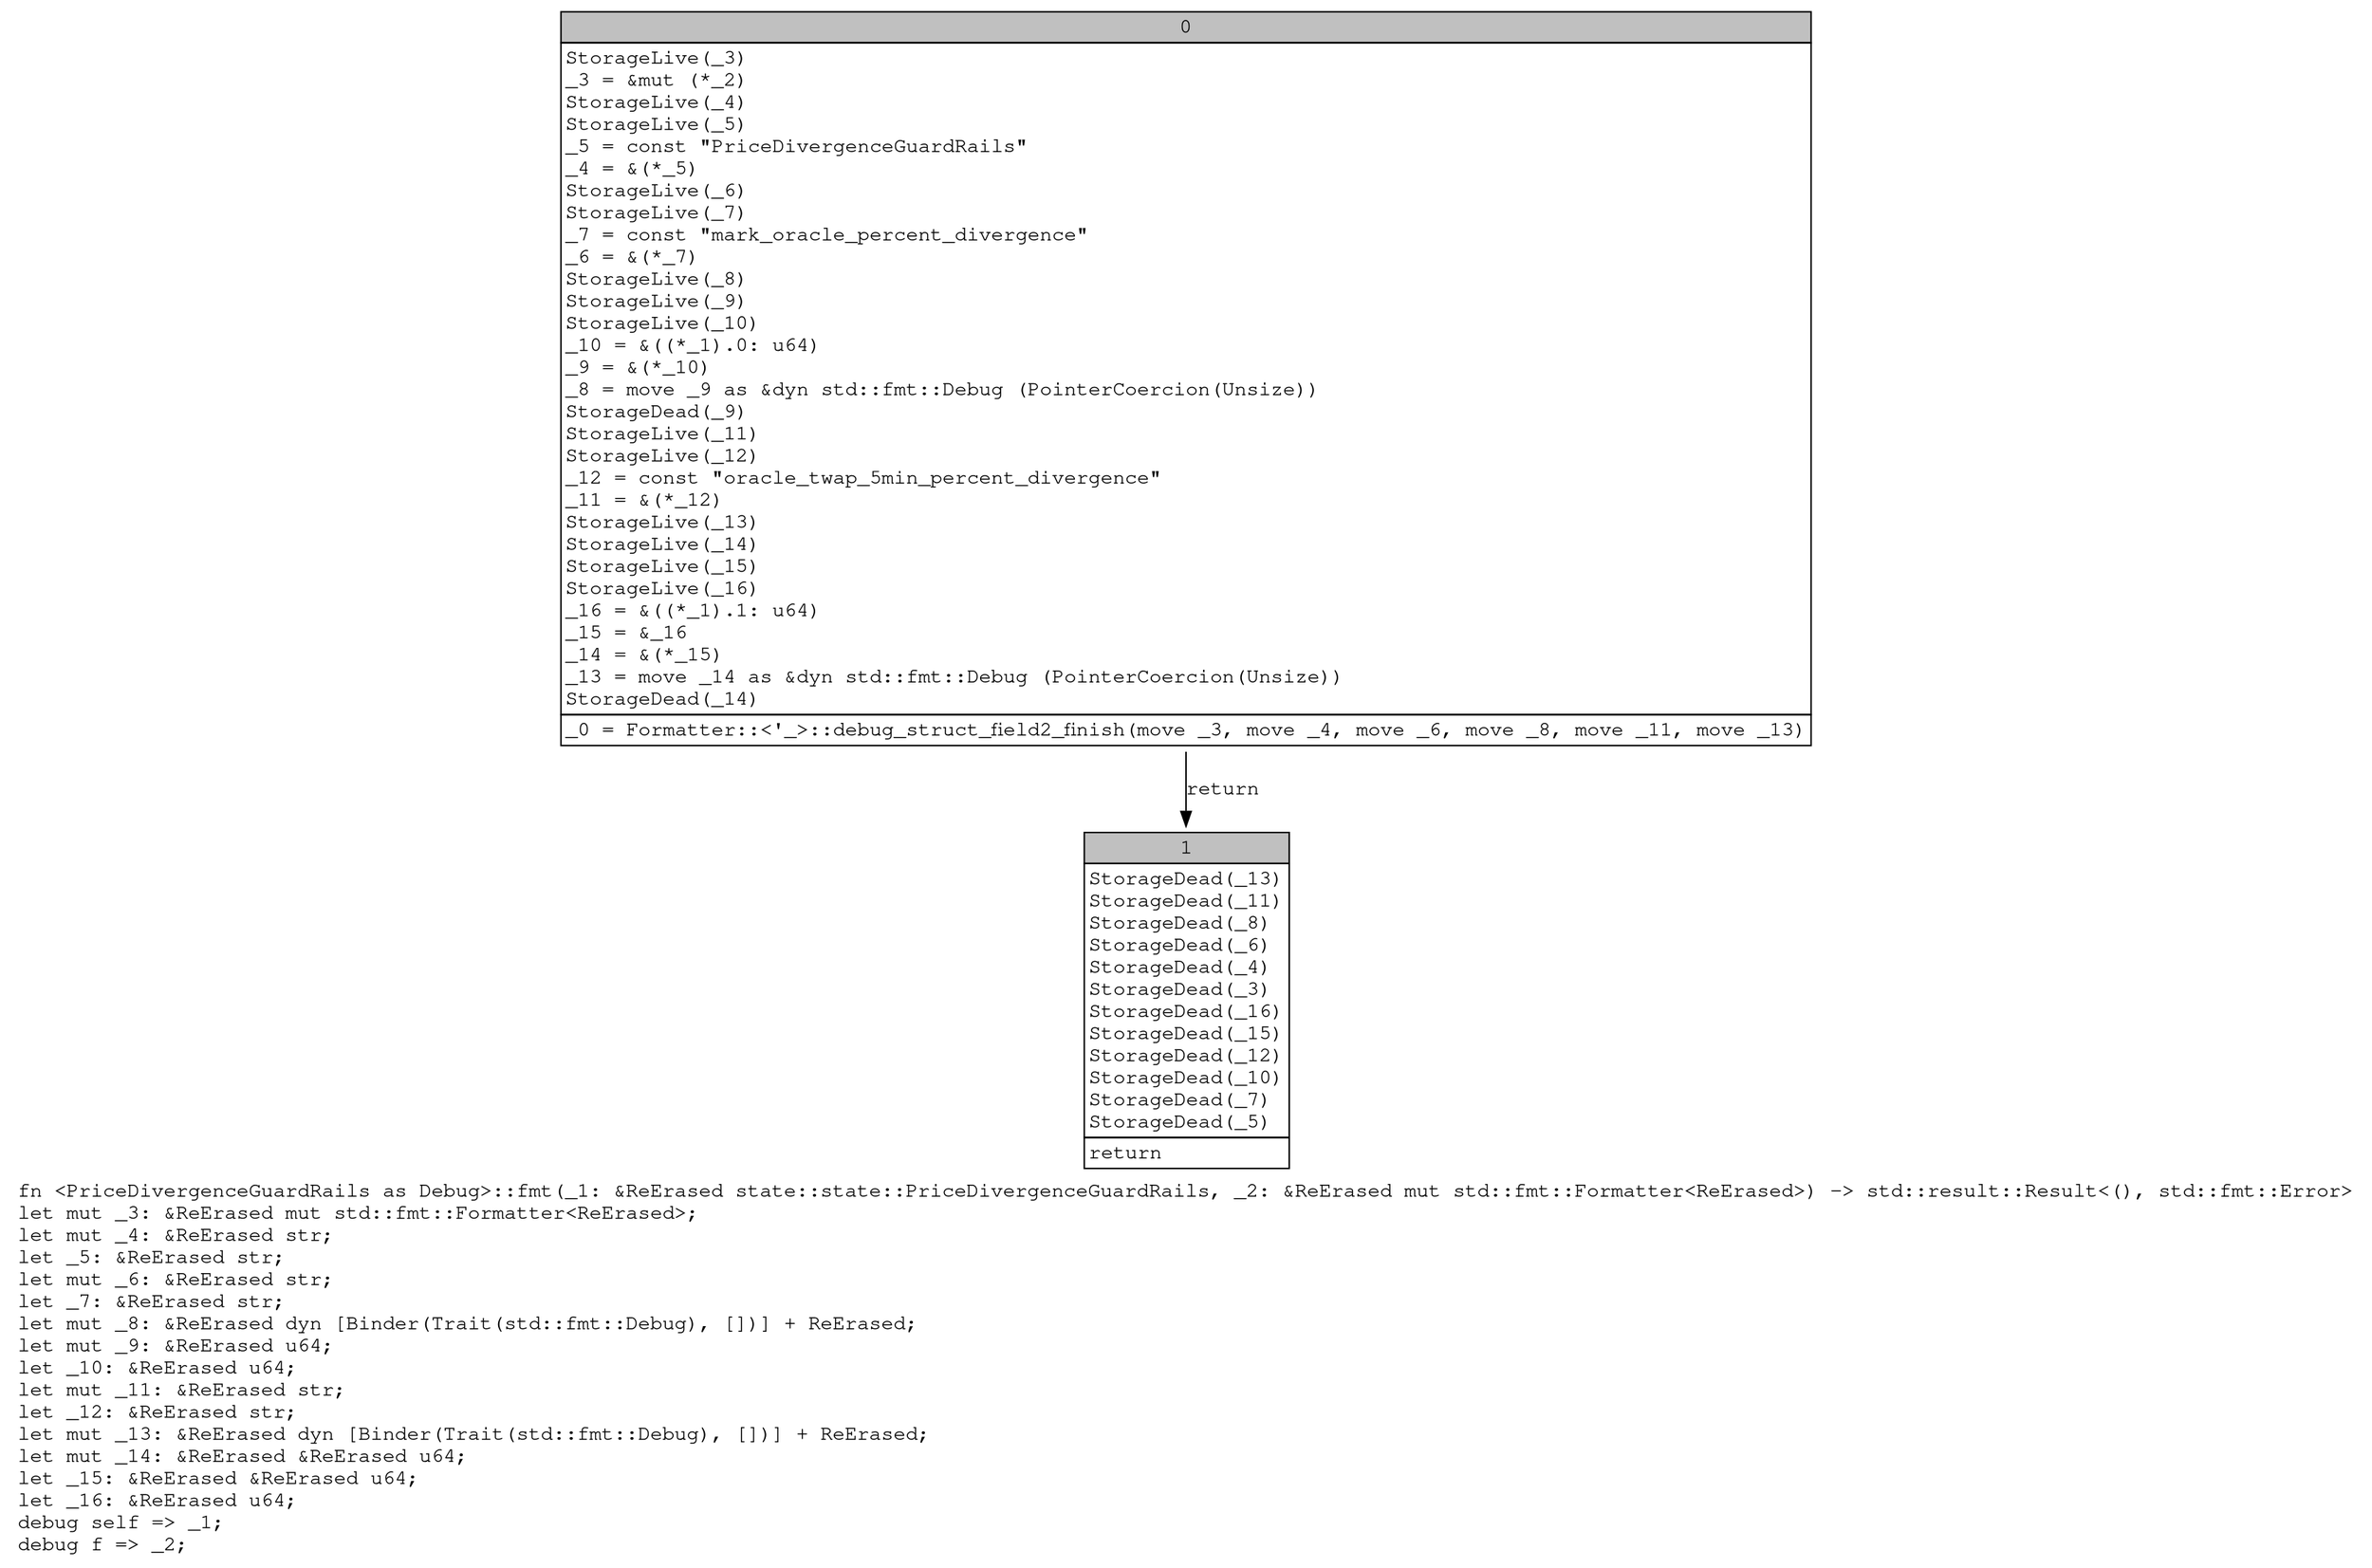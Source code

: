 digraph Mir_0_18211 {
    graph [fontname="Courier, monospace"];
    node [fontname="Courier, monospace"];
    edge [fontname="Courier, monospace"];
    label=<fn &lt;PriceDivergenceGuardRails as Debug&gt;::fmt(_1: &amp;ReErased state::state::PriceDivergenceGuardRails, _2: &amp;ReErased mut std::fmt::Formatter&lt;ReErased&gt;) -&gt; std::result::Result&lt;(), std::fmt::Error&gt;<br align="left"/>let mut _3: &amp;ReErased mut std::fmt::Formatter&lt;ReErased&gt;;<br align="left"/>let mut _4: &amp;ReErased str;<br align="left"/>let _5: &amp;ReErased str;<br align="left"/>let mut _6: &amp;ReErased str;<br align="left"/>let _7: &amp;ReErased str;<br align="left"/>let mut _8: &amp;ReErased dyn [Binder(Trait(std::fmt::Debug), [])] + ReErased;<br align="left"/>let mut _9: &amp;ReErased u64;<br align="left"/>let _10: &amp;ReErased u64;<br align="left"/>let mut _11: &amp;ReErased str;<br align="left"/>let _12: &amp;ReErased str;<br align="left"/>let mut _13: &amp;ReErased dyn [Binder(Trait(std::fmt::Debug), [])] + ReErased;<br align="left"/>let mut _14: &amp;ReErased &amp;ReErased u64;<br align="left"/>let _15: &amp;ReErased &amp;ReErased u64;<br align="left"/>let _16: &amp;ReErased u64;<br align="left"/>debug self =&gt; _1;<br align="left"/>debug f =&gt; _2;<br align="left"/>>;
    bb0__0_18211 [shape="none", label=<<table border="0" cellborder="1" cellspacing="0"><tr><td bgcolor="gray" align="center" colspan="1">0</td></tr><tr><td align="left" balign="left">StorageLive(_3)<br/>_3 = &amp;mut (*_2)<br/>StorageLive(_4)<br/>StorageLive(_5)<br/>_5 = const &quot;PriceDivergenceGuardRails&quot;<br/>_4 = &amp;(*_5)<br/>StorageLive(_6)<br/>StorageLive(_7)<br/>_7 = const &quot;mark_oracle_percent_divergence&quot;<br/>_6 = &amp;(*_7)<br/>StorageLive(_8)<br/>StorageLive(_9)<br/>StorageLive(_10)<br/>_10 = &amp;((*_1).0: u64)<br/>_9 = &amp;(*_10)<br/>_8 = move _9 as &amp;dyn std::fmt::Debug (PointerCoercion(Unsize))<br/>StorageDead(_9)<br/>StorageLive(_11)<br/>StorageLive(_12)<br/>_12 = const &quot;oracle_twap_5min_percent_divergence&quot;<br/>_11 = &amp;(*_12)<br/>StorageLive(_13)<br/>StorageLive(_14)<br/>StorageLive(_15)<br/>StorageLive(_16)<br/>_16 = &amp;((*_1).1: u64)<br/>_15 = &amp;_16<br/>_14 = &amp;(*_15)<br/>_13 = move _14 as &amp;dyn std::fmt::Debug (PointerCoercion(Unsize))<br/>StorageDead(_14)<br/></td></tr><tr><td align="left">_0 = Formatter::&lt;'_&gt;::debug_struct_field2_finish(move _3, move _4, move _6, move _8, move _11, move _13)</td></tr></table>>];
    bb1__0_18211 [shape="none", label=<<table border="0" cellborder="1" cellspacing="0"><tr><td bgcolor="gray" align="center" colspan="1">1</td></tr><tr><td align="left" balign="left">StorageDead(_13)<br/>StorageDead(_11)<br/>StorageDead(_8)<br/>StorageDead(_6)<br/>StorageDead(_4)<br/>StorageDead(_3)<br/>StorageDead(_16)<br/>StorageDead(_15)<br/>StorageDead(_12)<br/>StorageDead(_10)<br/>StorageDead(_7)<br/>StorageDead(_5)<br/></td></tr><tr><td align="left">return</td></tr></table>>];
    bb0__0_18211 -> bb1__0_18211 [label="return"];
}
